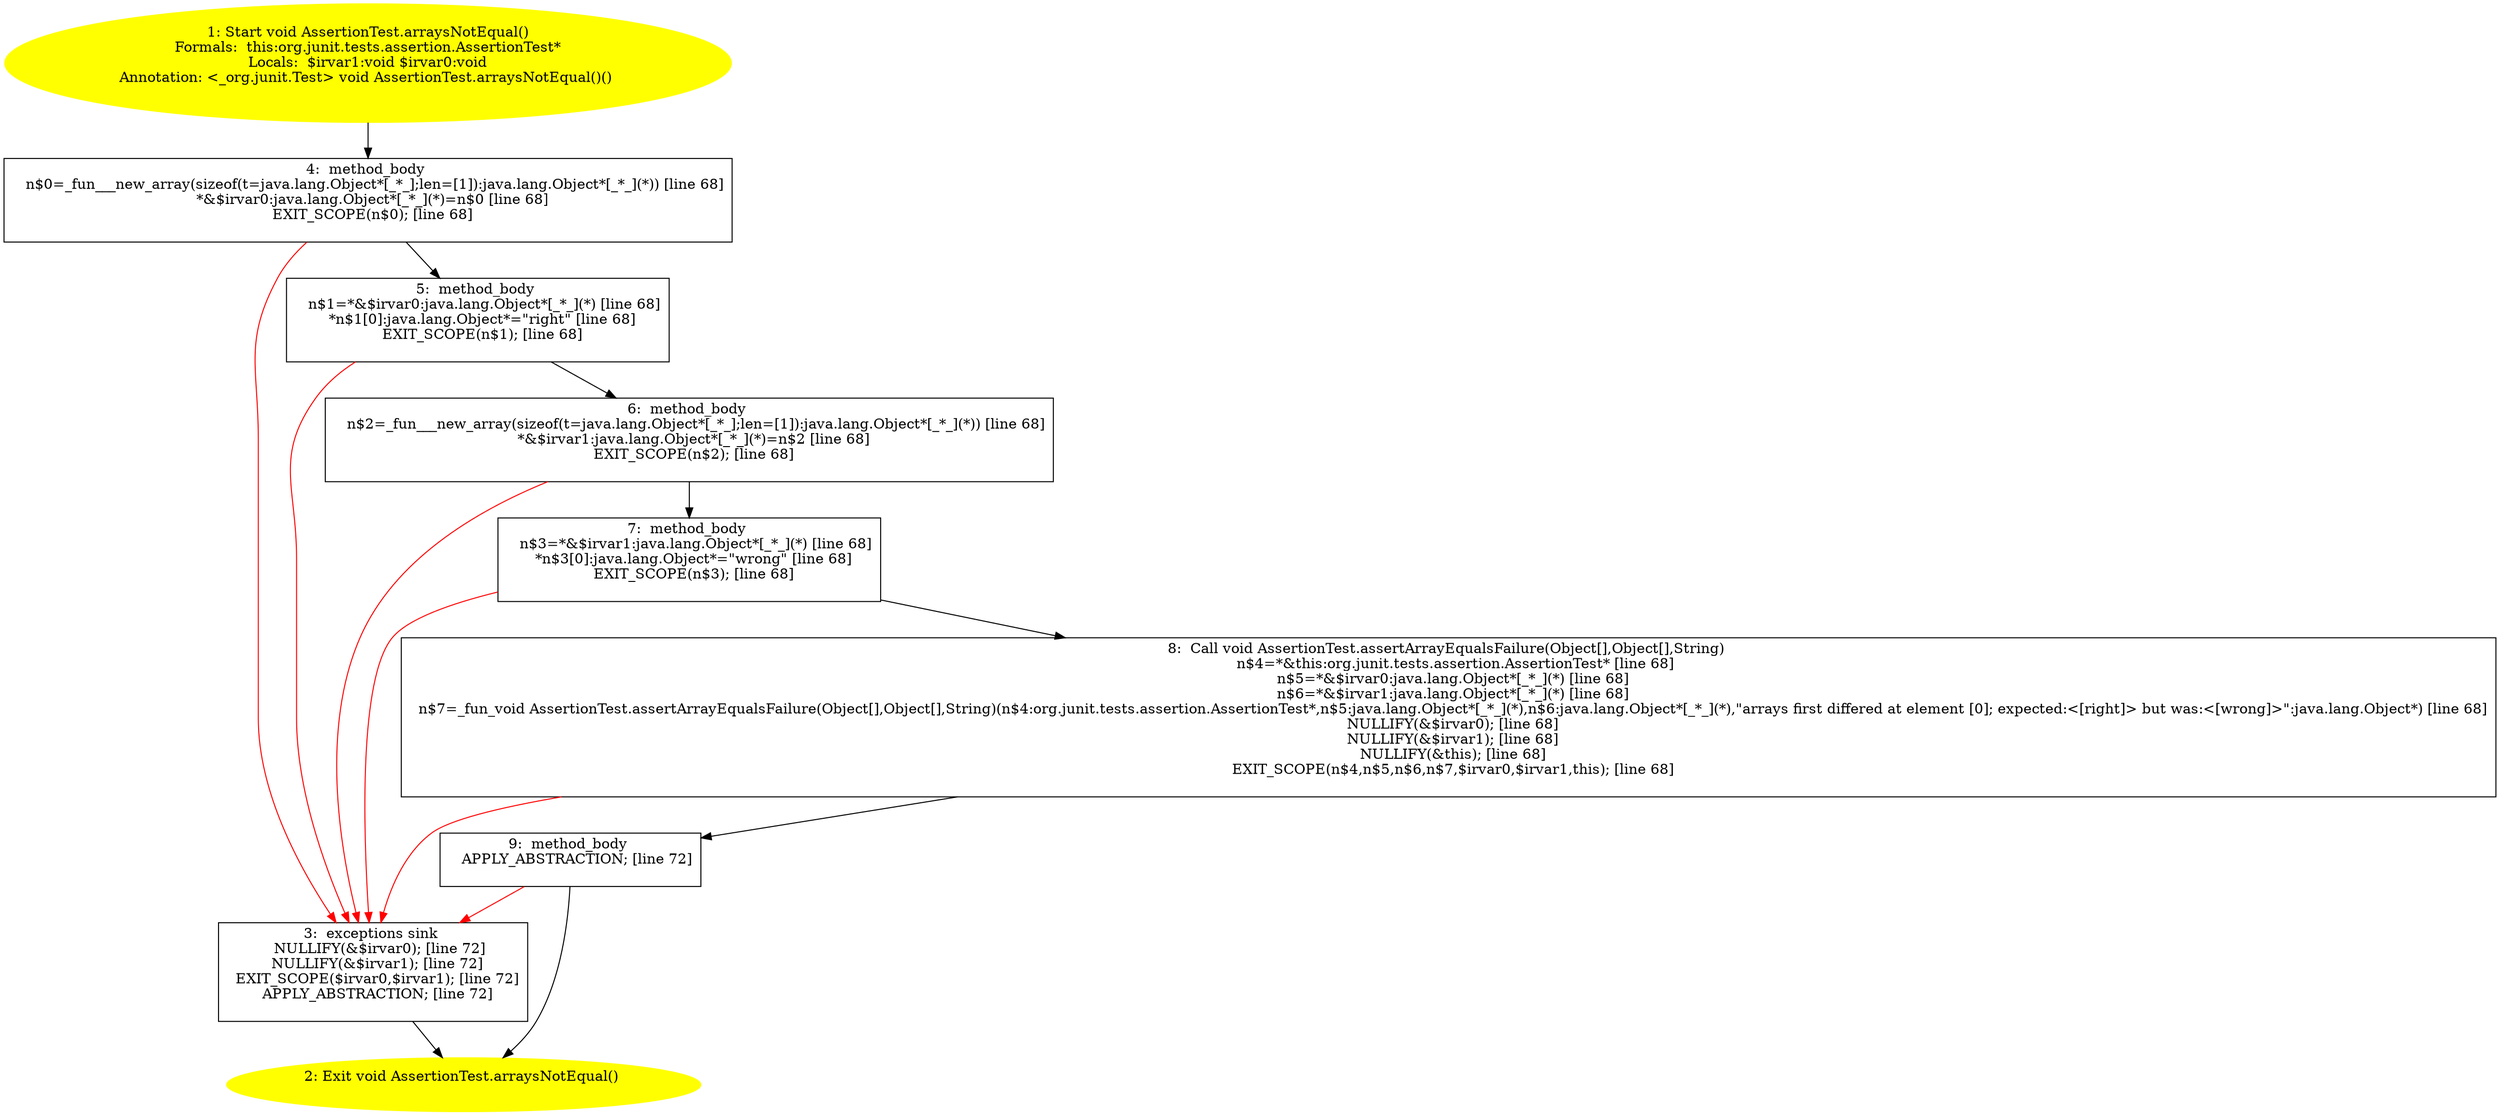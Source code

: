 /* @generated */
digraph cfg {
"org.junit.tests.assertion.AssertionTest.arraysNotEqual():void.0678d84d0cc85ef2b845e3bd3660c474_1" [label="1: Start void AssertionTest.arraysNotEqual()\nFormals:  this:org.junit.tests.assertion.AssertionTest*\nLocals:  $irvar1:void $irvar0:void\nAnnotation: <_org.junit.Test> void AssertionTest.arraysNotEqual()() \n  " color=yellow style=filled]
	

	 "org.junit.tests.assertion.AssertionTest.arraysNotEqual():void.0678d84d0cc85ef2b845e3bd3660c474_1" -> "org.junit.tests.assertion.AssertionTest.arraysNotEqual():void.0678d84d0cc85ef2b845e3bd3660c474_4" ;
"org.junit.tests.assertion.AssertionTest.arraysNotEqual():void.0678d84d0cc85ef2b845e3bd3660c474_2" [label="2: Exit void AssertionTest.arraysNotEqual() \n  " color=yellow style=filled]
	

"org.junit.tests.assertion.AssertionTest.arraysNotEqual():void.0678d84d0cc85ef2b845e3bd3660c474_3" [label="3:  exceptions sink \n   NULLIFY(&$irvar0); [line 72]\n  NULLIFY(&$irvar1); [line 72]\n  EXIT_SCOPE($irvar0,$irvar1); [line 72]\n  APPLY_ABSTRACTION; [line 72]\n " shape="box"]
	

	 "org.junit.tests.assertion.AssertionTest.arraysNotEqual():void.0678d84d0cc85ef2b845e3bd3660c474_3" -> "org.junit.tests.assertion.AssertionTest.arraysNotEqual():void.0678d84d0cc85ef2b845e3bd3660c474_2" ;
"org.junit.tests.assertion.AssertionTest.arraysNotEqual():void.0678d84d0cc85ef2b845e3bd3660c474_4" [label="4:  method_body \n   n$0=_fun___new_array(sizeof(t=java.lang.Object*[_*_];len=[1]):java.lang.Object*[_*_](*)) [line 68]\n  *&$irvar0:java.lang.Object*[_*_](*)=n$0 [line 68]\n  EXIT_SCOPE(n$0); [line 68]\n " shape="box"]
	

	 "org.junit.tests.assertion.AssertionTest.arraysNotEqual():void.0678d84d0cc85ef2b845e3bd3660c474_4" -> "org.junit.tests.assertion.AssertionTest.arraysNotEqual():void.0678d84d0cc85ef2b845e3bd3660c474_5" ;
	 "org.junit.tests.assertion.AssertionTest.arraysNotEqual():void.0678d84d0cc85ef2b845e3bd3660c474_4" -> "org.junit.tests.assertion.AssertionTest.arraysNotEqual():void.0678d84d0cc85ef2b845e3bd3660c474_3" [color="red" ];
"org.junit.tests.assertion.AssertionTest.arraysNotEqual():void.0678d84d0cc85ef2b845e3bd3660c474_5" [label="5:  method_body \n   n$1=*&$irvar0:java.lang.Object*[_*_](*) [line 68]\n  *n$1[0]:java.lang.Object*=\"right\" [line 68]\n  EXIT_SCOPE(n$1); [line 68]\n " shape="box"]
	

	 "org.junit.tests.assertion.AssertionTest.arraysNotEqual():void.0678d84d0cc85ef2b845e3bd3660c474_5" -> "org.junit.tests.assertion.AssertionTest.arraysNotEqual():void.0678d84d0cc85ef2b845e3bd3660c474_6" ;
	 "org.junit.tests.assertion.AssertionTest.arraysNotEqual():void.0678d84d0cc85ef2b845e3bd3660c474_5" -> "org.junit.tests.assertion.AssertionTest.arraysNotEqual():void.0678d84d0cc85ef2b845e3bd3660c474_3" [color="red" ];
"org.junit.tests.assertion.AssertionTest.arraysNotEqual():void.0678d84d0cc85ef2b845e3bd3660c474_6" [label="6:  method_body \n   n$2=_fun___new_array(sizeof(t=java.lang.Object*[_*_];len=[1]):java.lang.Object*[_*_](*)) [line 68]\n  *&$irvar1:java.lang.Object*[_*_](*)=n$2 [line 68]\n  EXIT_SCOPE(n$2); [line 68]\n " shape="box"]
	

	 "org.junit.tests.assertion.AssertionTest.arraysNotEqual():void.0678d84d0cc85ef2b845e3bd3660c474_6" -> "org.junit.tests.assertion.AssertionTest.arraysNotEqual():void.0678d84d0cc85ef2b845e3bd3660c474_7" ;
	 "org.junit.tests.assertion.AssertionTest.arraysNotEqual():void.0678d84d0cc85ef2b845e3bd3660c474_6" -> "org.junit.tests.assertion.AssertionTest.arraysNotEqual():void.0678d84d0cc85ef2b845e3bd3660c474_3" [color="red" ];
"org.junit.tests.assertion.AssertionTest.arraysNotEqual():void.0678d84d0cc85ef2b845e3bd3660c474_7" [label="7:  method_body \n   n$3=*&$irvar1:java.lang.Object*[_*_](*) [line 68]\n  *n$3[0]:java.lang.Object*=\"wrong\" [line 68]\n  EXIT_SCOPE(n$3); [line 68]\n " shape="box"]
	

	 "org.junit.tests.assertion.AssertionTest.arraysNotEqual():void.0678d84d0cc85ef2b845e3bd3660c474_7" -> "org.junit.tests.assertion.AssertionTest.arraysNotEqual():void.0678d84d0cc85ef2b845e3bd3660c474_8" ;
	 "org.junit.tests.assertion.AssertionTest.arraysNotEqual():void.0678d84d0cc85ef2b845e3bd3660c474_7" -> "org.junit.tests.assertion.AssertionTest.arraysNotEqual():void.0678d84d0cc85ef2b845e3bd3660c474_3" [color="red" ];
"org.junit.tests.assertion.AssertionTest.arraysNotEqual():void.0678d84d0cc85ef2b845e3bd3660c474_8" [label="8:  Call void AssertionTest.assertArrayEqualsFailure(Object[],Object[],String) \n   n$4=*&this:org.junit.tests.assertion.AssertionTest* [line 68]\n  n$5=*&$irvar0:java.lang.Object*[_*_](*) [line 68]\n  n$6=*&$irvar1:java.lang.Object*[_*_](*) [line 68]\n  n$7=_fun_void AssertionTest.assertArrayEqualsFailure(Object[],Object[],String)(n$4:org.junit.tests.assertion.AssertionTest*,n$5:java.lang.Object*[_*_](*),n$6:java.lang.Object*[_*_](*),\"arrays first differed at element [0]; expected:<[right]> but was:<[wrong]>\":java.lang.Object*) [line 68]\n  NULLIFY(&$irvar0); [line 68]\n  NULLIFY(&$irvar1); [line 68]\n  NULLIFY(&this); [line 68]\n  EXIT_SCOPE(n$4,n$5,n$6,n$7,$irvar0,$irvar1,this); [line 68]\n " shape="box"]
	

	 "org.junit.tests.assertion.AssertionTest.arraysNotEqual():void.0678d84d0cc85ef2b845e3bd3660c474_8" -> "org.junit.tests.assertion.AssertionTest.arraysNotEqual():void.0678d84d0cc85ef2b845e3bd3660c474_9" ;
	 "org.junit.tests.assertion.AssertionTest.arraysNotEqual():void.0678d84d0cc85ef2b845e3bd3660c474_8" -> "org.junit.tests.assertion.AssertionTest.arraysNotEqual():void.0678d84d0cc85ef2b845e3bd3660c474_3" [color="red" ];
"org.junit.tests.assertion.AssertionTest.arraysNotEqual():void.0678d84d0cc85ef2b845e3bd3660c474_9" [label="9:  method_body \n   APPLY_ABSTRACTION; [line 72]\n " shape="box"]
	

	 "org.junit.tests.assertion.AssertionTest.arraysNotEqual():void.0678d84d0cc85ef2b845e3bd3660c474_9" -> "org.junit.tests.assertion.AssertionTest.arraysNotEqual():void.0678d84d0cc85ef2b845e3bd3660c474_2" ;
	 "org.junit.tests.assertion.AssertionTest.arraysNotEqual():void.0678d84d0cc85ef2b845e3bd3660c474_9" -> "org.junit.tests.assertion.AssertionTest.arraysNotEqual():void.0678d84d0cc85ef2b845e3bd3660c474_3" [color="red" ];
}
